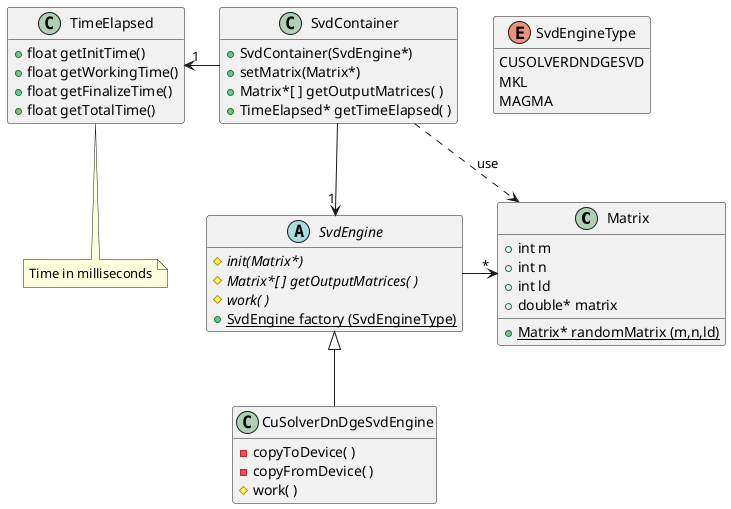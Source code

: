 @startuml diagrammaSVD

class Matrix{
    + int m
    + int n
    + int ld
    + double* matrix
    {static} + Matrix* randomMatrix (m,n,ld)

}

abstract class SvdEngine{
    
    {abstract} # init(Matrix*)
    {abstract} # Matrix*[ ] getOutputMatrices( )
    {abstract} # work( )
    {static} + SvdEngine factory (SvdEngineType)
}

enum SvdEngineType{
        CUSOLVERDNDGESVD
        MKL
        MAGMA
}

class CuSolverDnDgeSvdEngine{
    - copyToDevice( )
    - copyFromDevice( )
    # work( )
}

class TimeElapsed{
    + float getInitTime()
    + float getWorkingTime()
    + float getFinalizeTime()
    + float getTotalTime()
}

note bottom: Time in milliseconds

class SvdContainer{
    + SvdContainer(SvdEngine*)
    + setMatrix(Matrix*)
    + Matrix*[ ] getOutputMatrices( )
    + TimeElapsed* getTimeElapsed( )
}

SvdContainer ..>  Matrix : use
SvdContainer --> "1" SvdEngine
TimeElapsed "1" <- SvdContainer
SvdEngine -> "*" Matrix
SvdEngine <|-- CuSolverDnDgeSvdEngine

hide SvdEngine fields
hide TimeElapsed fields
hide SvdContainer fields
hide CuSolverDnDgeSvdEngine fields
hide SvdEngineType methods

@enduml